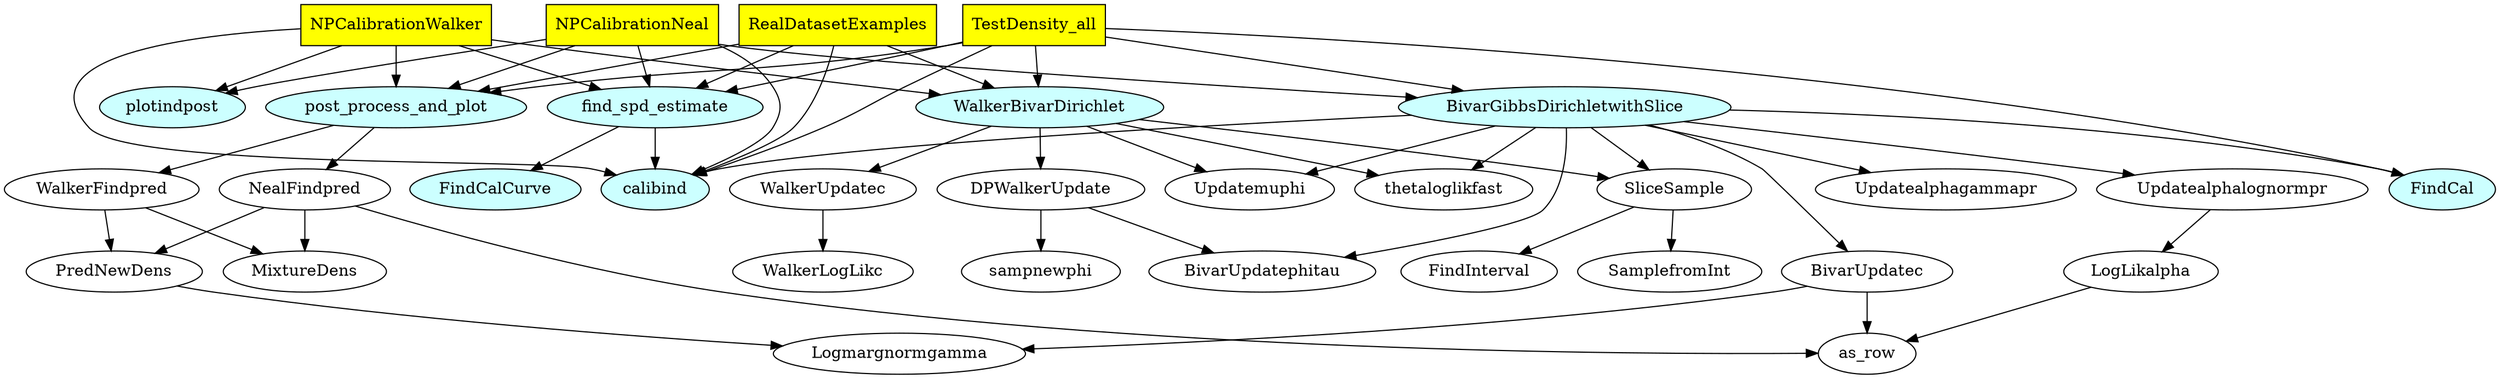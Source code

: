 digraph xyz {
rankdir=TB;
NPCalibrationWalker[shape=box, fillcolor="#FFFF00", style=filled]
NPCalibrationNeal[shape=box, fillcolor="#FFFF00", style=filled]
TestDensity_all[shape=box, fillcolor="#FFFF00", style=filled]
RealDatasetExamples[shape=box, fillcolor="#FFFF00", style=filled]
as_row[shape=ellipse]
BivarGibbsDirichletwithSlice[shape=ellipse, fillcolor="#CCFFFF", style=filled]
BivarUpdatec[shape=ellipse]
BivarUpdatephitau[shape=ellipse]
calibind[shape=ellipse, fillcolor="#CCFFFF", style=filled]
DPWalkerUpdate[shape=ellipse]
FindCal[shape=ellipse, fillcolor="#CCFFFF", style=filled]
FindCalCurve[shape=ellipse, fillcolor="#CCFFFF", style=filled]
find_spd_estimate[shape=ellipse, fillcolor="#CCFFFF", style=filled]
FindInterval[shape=ellipse]
LogLikalpha[shape=ellipse]
Logmargnormgamma[shape=ellipse]
MixtureDens[shape=ellipse]
NealFindpred[shape=ellipse]
post_process_and_plot[shape=ellipse, fillcolor="#CCFFFF", style=filled]
plotindpost[shape=ellipse, fillcolor="#CCFFFF", style=filled]
PredNewDens[shape=ellipse]
SamplefromInt[shape=ellipse]
sampnewphi[shape=ellipse]
SliceSample[shape=ellipse]
thetaloglikfast[shape=ellipse]
Updatealphagammapr[shape=ellipse]
Updatealphalognormpr[shape=ellipse]
Updatemuphi[shape=ellipse]
WalkerBivarDirichlet[shape=ellipse, fillcolor="#CCFFFF", style=filled]
WalkerFindpred[shape=ellipse]
WalkerLogLikc[shape=ellipse]
WalkerUpdatec[shape=ellipse]

NPCalibrationWalker -> WalkerBivarDirichlet
RealDatasetExamples -> WalkerBivarDirichlet
TestDensity_all -> WalkerBivarDirichlet

NPCalibrationNeal -> BivarGibbsDirichletwithSlice
TestDensity_all -> BivarGibbsDirichletwithSlice

NPCalibrationWalker -> post_process_and_plot
RealDatasetExamples -> post_process_and_plot
NPCalibrationNeal -> post_process_and_plot
TestDensity_all -> post_process_and_plot

NPCalibrationWalker -> find_spd_estimate
RealDatasetExamples -> find_spd_estimate
NPCalibrationNeal -> find_spd_estimate
TestDensity_all -> find_spd_estimate

find_spd_estimate -> FindCalCurve
find_spd_estimate -> calibind

post_process_and_plot -> WalkerFindpred
post_process_and_plot -> NealFindpred

NealFindpred -> as_row
BivarUpdatec -> as_row
LogLikalpha -> as_row

BivarGibbsDirichletwithSlice -> BivarUpdatec

BivarGibbsDirichletwithSlice -> BivarUpdatephitau
DPWalkerUpdate -> BivarUpdatephitau

NPCalibrationNeal -> calibind
NPCalibrationWalker -> calibind
BivarGibbsDirichletwithSlice -> calibind
RealDatasetExamples -> calibind
TestDensity_all -> calibind

WalkerBivarDirichlet -> DPWalkerUpdate

BivarGibbsDirichletwithSlice -> FindCal

TestDensity_all -> FindCal

SliceSample -> FindInterval

Updatealphalognormpr -> LogLikalpha

PredNewDens -> Logmargnormgamma
BivarUpdatec -> Logmargnormgamma

NealFindpred -> MixtureDens
WalkerFindpred -> MixtureDens

NPCalibrationNeal -> plotindpost
NPCalibrationWalker -> plotindpost

NealFindpred -> PredNewDens
WalkerFindpred -> PredNewDens

SliceSample -> SamplefromInt

DPWalkerUpdate -> sampnewphi

BivarGibbsDirichletwithSlice -> SliceSample
WalkerBivarDirichlet -> SliceSample

BivarGibbsDirichletwithSlice -> thetaloglikfast
WalkerBivarDirichlet -> thetaloglikfast

BivarGibbsDirichletwithSlice -> Updatealphagammapr

BivarGibbsDirichletwithSlice -> Updatealphalognormpr

BivarGibbsDirichletwithSlice -> Updatemuphi
WalkerBivarDirichlet -> Updatemuphi

WalkerBivarDirichlet -> WalkerUpdatec -> WalkerLogLikc
}
